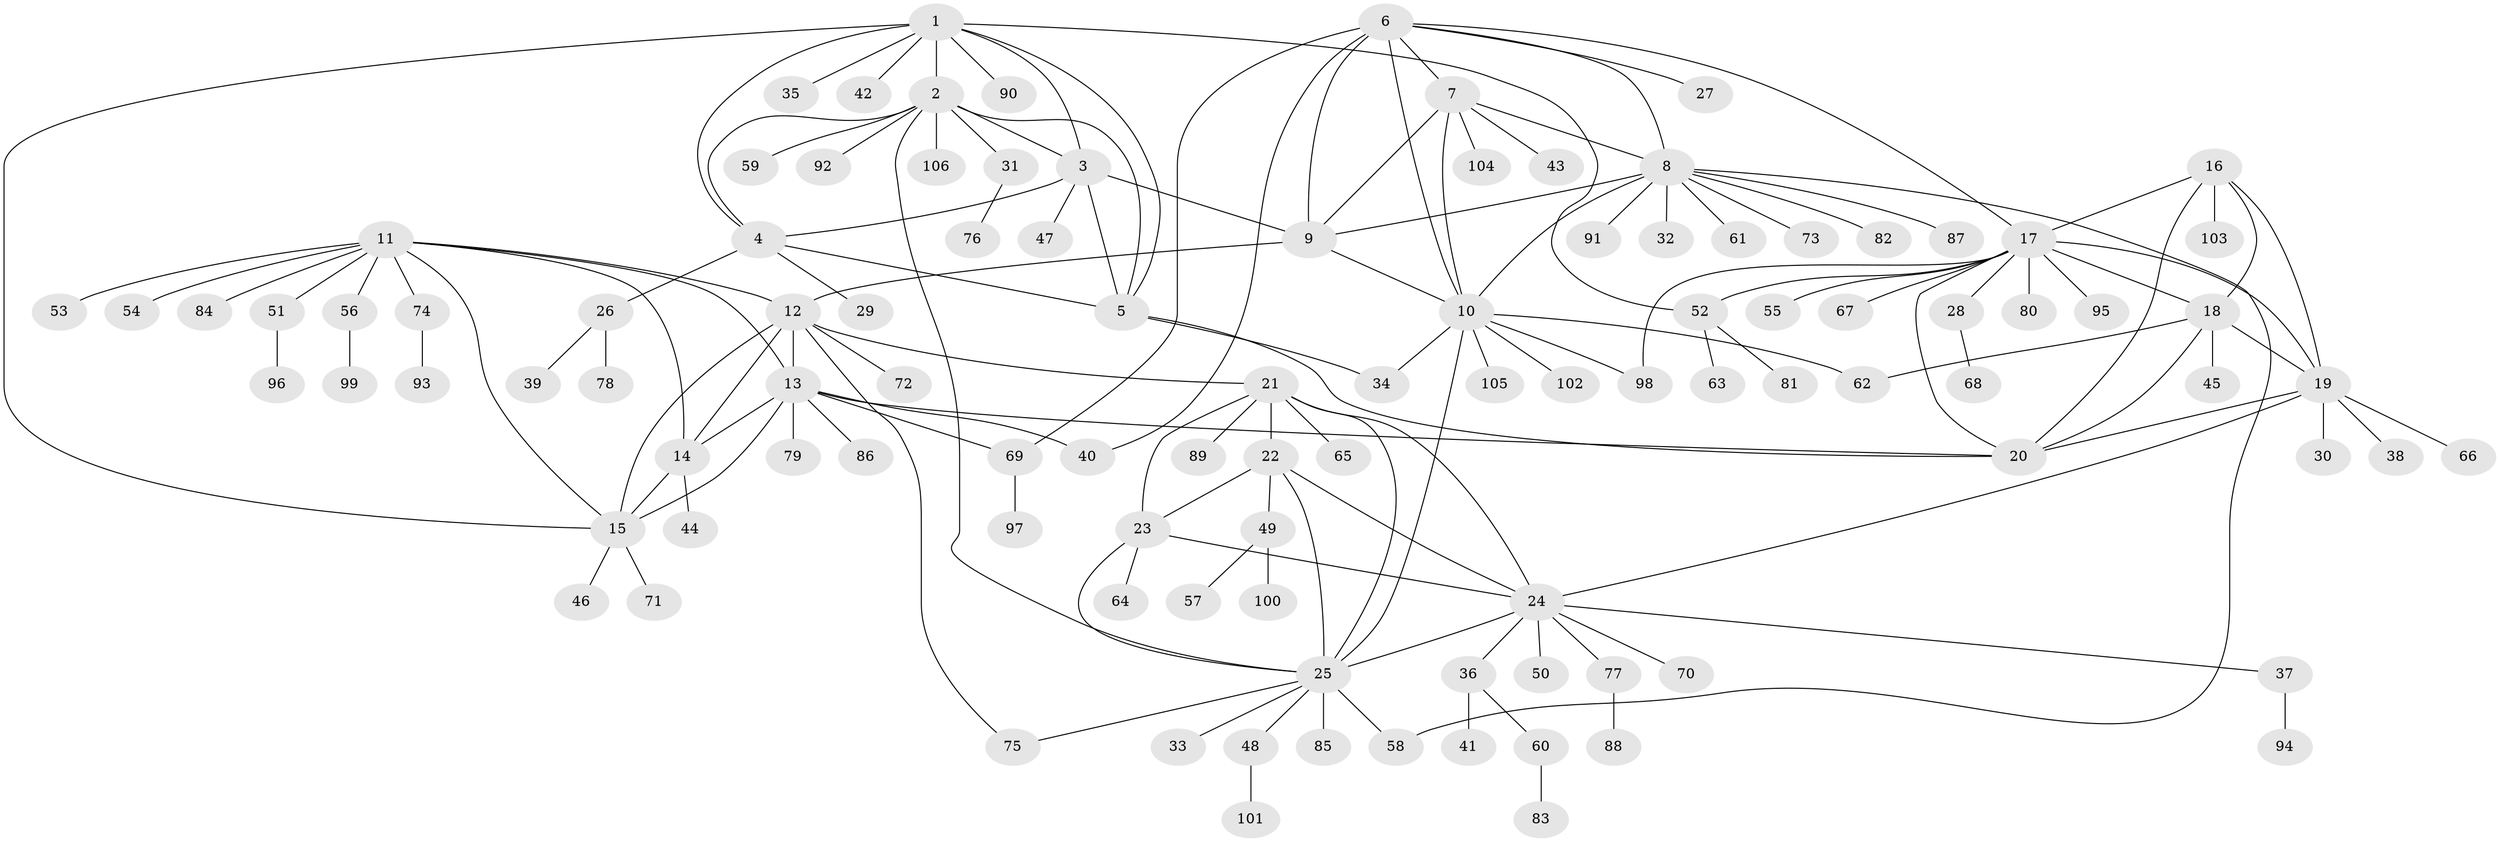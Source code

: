 // Generated by graph-tools (version 1.1) at 2025/15/03/09/25 04:15:56]
// undirected, 106 vertices, 149 edges
graph export_dot {
graph [start="1"]
  node [color=gray90,style=filled];
  1;
  2;
  3;
  4;
  5;
  6;
  7;
  8;
  9;
  10;
  11;
  12;
  13;
  14;
  15;
  16;
  17;
  18;
  19;
  20;
  21;
  22;
  23;
  24;
  25;
  26;
  27;
  28;
  29;
  30;
  31;
  32;
  33;
  34;
  35;
  36;
  37;
  38;
  39;
  40;
  41;
  42;
  43;
  44;
  45;
  46;
  47;
  48;
  49;
  50;
  51;
  52;
  53;
  54;
  55;
  56;
  57;
  58;
  59;
  60;
  61;
  62;
  63;
  64;
  65;
  66;
  67;
  68;
  69;
  70;
  71;
  72;
  73;
  74;
  75;
  76;
  77;
  78;
  79;
  80;
  81;
  82;
  83;
  84;
  85;
  86;
  87;
  88;
  89;
  90;
  91;
  92;
  93;
  94;
  95;
  96;
  97;
  98;
  99;
  100;
  101;
  102;
  103;
  104;
  105;
  106;
  1 -- 2;
  1 -- 3;
  1 -- 4;
  1 -- 5;
  1 -- 15;
  1 -- 35;
  1 -- 42;
  1 -- 52;
  1 -- 90;
  2 -- 3;
  2 -- 4;
  2 -- 5;
  2 -- 25;
  2 -- 31;
  2 -- 59;
  2 -- 92;
  2 -- 106;
  3 -- 4;
  3 -- 5;
  3 -- 9;
  3 -- 47;
  4 -- 5;
  4 -- 26;
  4 -- 29;
  5 -- 20;
  5 -- 34;
  6 -- 7;
  6 -- 8;
  6 -- 9;
  6 -- 10;
  6 -- 17;
  6 -- 27;
  6 -- 40;
  6 -- 69;
  7 -- 8;
  7 -- 9;
  7 -- 10;
  7 -- 43;
  7 -- 104;
  8 -- 9;
  8 -- 10;
  8 -- 32;
  8 -- 58;
  8 -- 61;
  8 -- 73;
  8 -- 82;
  8 -- 87;
  8 -- 91;
  9 -- 10;
  9 -- 12;
  10 -- 25;
  10 -- 34;
  10 -- 62;
  10 -- 98;
  10 -- 102;
  10 -- 105;
  11 -- 12;
  11 -- 13;
  11 -- 14;
  11 -- 15;
  11 -- 51;
  11 -- 53;
  11 -- 54;
  11 -- 56;
  11 -- 74;
  11 -- 84;
  12 -- 13;
  12 -- 14;
  12 -- 15;
  12 -- 21;
  12 -- 72;
  12 -- 75;
  13 -- 14;
  13 -- 15;
  13 -- 20;
  13 -- 40;
  13 -- 69;
  13 -- 79;
  13 -- 86;
  14 -- 15;
  14 -- 44;
  15 -- 46;
  15 -- 71;
  16 -- 17;
  16 -- 18;
  16 -- 19;
  16 -- 20;
  16 -- 103;
  17 -- 18;
  17 -- 19;
  17 -- 20;
  17 -- 28;
  17 -- 52;
  17 -- 55;
  17 -- 67;
  17 -- 80;
  17 -- 95;
  17 -- 98;
  18 -- 19;
  18 -- 20;
  18 -- 45;
  18 -- 62;
  19 -- 20;
  19 -- 24;
  19 -- 30;
  19 -- 38;
  19 -- 66;
  21 -- 22;
  21 -- 23;
  21 -- 24;
  21 -- 25;
  21 -- 65;
  21 -- 89;
  22 -- 23;
  22 -- 24;
  22 -- 25;
  22 -- 49;
  23 -- 24;
  23 -- 25;
  23 -- 64;
  24 -- 25;
  24 -- 36;
  24 -- 37;
  24 -- 50;
  24 -- 70;
  24 -- 77;
  25 -- 33;
  25 -- 48;
  25 -- 58;
  25 -- 75;
  25 -- 85;
  26 -- 39;
  26 -- 78;
  28 -- 68;
  31 -- 76;
  36 -- 41;
  36 -- 60;
  37 -- 94;
  48 -- 101;
  49 -- 57;
  49 -- 100;
  51 -- 96;
  52 -- 63;
  52 -- 81;
  56 -- 99;
  60 -- 83;
  69 -- 97;
  74 -- 93;
  77 -- 88;
}
